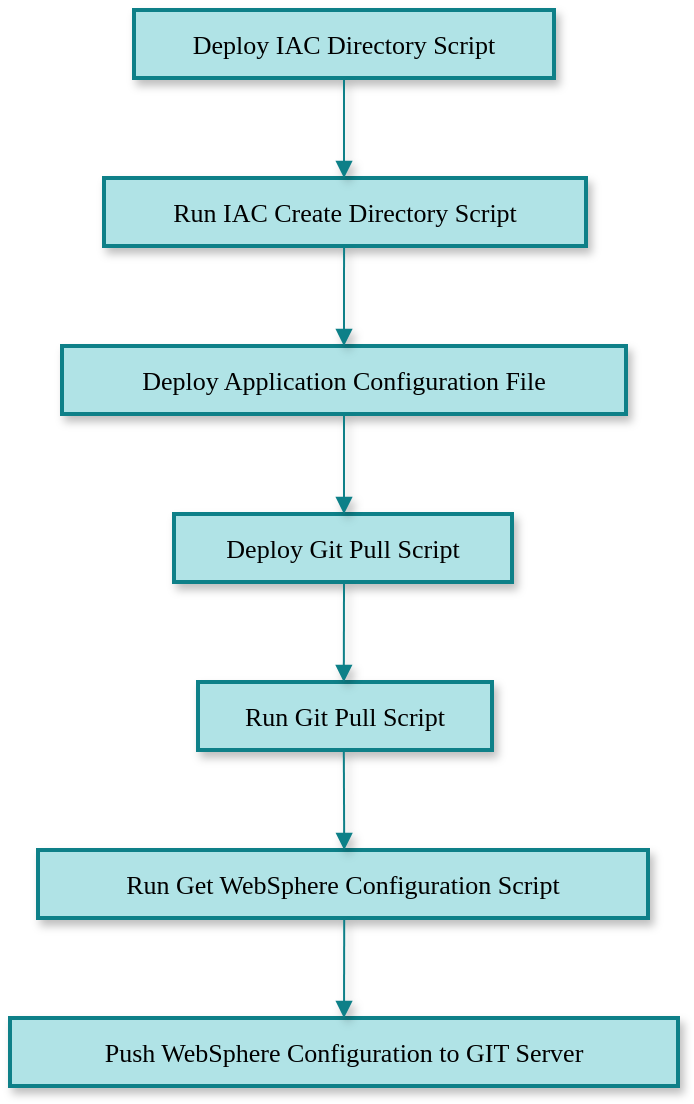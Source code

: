 <mxfile version="24.4.6" type="github">
  <diagram name="Page-1" id="O-N5DbO74u-YA0JpEBVj">
    <mxGraphModel dx="1434" dy="738" grid="1" gridSize="10" guides="1" tooltips="1" connect="1" arrows="1" fold="1" page="1" pageScale="1" pageWidth="850" pageHeight="1100" math="0" shadow="0">
      <root>
        <mxCell id="0" />
        <mxCell id="1" parent="0" />
        <mxCell id="Qr0gB3C9Frs6GiIeUBCw-1" value="Deploy IAC Directory Script" style="whiteSpace=wrap;strokeWidth=2;fillColor=#b0e3e6;strokeColor=#0e8088;shadow=1;fontFamily=aptos;fontSource=https%3A%2F%2Ffonts.googleapis.com%2Fcss%3Ffamily%3Daptos;fontSize=13;" vertex="1" parent="1">
          <mxGeometry x="332" y="140" width="210" height="34" as="geometry" />
        </mxCell>
        <mxCell id="Qr0gB3C9Frs6GiIeUBCw-2" value="Run IAC Create Directory Script" style="whiteSpace=wrap;strokeWidth=2;fillColor=#b0e3e6;strokeColor=#0e8088;shadow=1;fontFamily=aptos;fontSource=https%3A%2F%2Ffonts.googleapis.com%2Fcss%3Ffamily%3Daptos;fontSize=13;" vertex="1" parent="1">
          <mxGeometry x="317" y="224" width="241" height="34" as="geometry" />
        </mxCell>
        <mxCell id="Qr0gB3C9Frs6GiIeUBCw-3" value="Deploy Application Configuration File" style="whiteSpace=wrap;strokeWidth=2;fillColor=#b0e3e6;strokeColor=#0e8088;shadow=1;fontFamily=aptos;fontSource=https%3A%2F%2Ffonts.googleapis.com%2Fcss%3Ffamily%3Daptos;fontSize=13;" vertex="1" parent="1">
          <mxGeometry x="296" y="308" width="282" height="34" as="geometry" />
        </mxCell>
        <mxCell id="Qr0gB3C9Frs6GiIeUBCw-4" value="Deploy Git Pull Script" style="whiteSpace=wrap;strokeWidth=2;fillColor=#b0e3e6;strokeColor=#0e8088;shadow=1;fontFamily=aptos;fontSource=https%3A%2F%2Ffonts.googleapis.com%2Fcss%3Ffamily%3Daptos;fontSize=13;" vertex="1" parent="1">
          <mxGeometry x="352" y="392" width="169" height="34" as="geometry" />
        </mxCell>
        <mxCell id="Qr0gB3C9Frs6GiIeUBCw-5" value="Run Git Pull Script" style="whiteSpace=wrap;strokeWidth=2;fillColor=#b0e3e6;strokeColor=#0e8088;shadow=1;fontFamily=aptos;fontSource=https%3A%2F%2Ffonts.googleapis.com%2Fcss%3Ffamily%3Daptos;fontSize=13;" vertex="1" parent="1">
          <mxGeometry x="364" y="476" width="147" height="34" as="geometry" />
        </mxCell>
        <mxCell id="Qr0gB3C9Frs6GiIeUBCw-6" value="Run Get WebSphere Configuration Script" style="whiteSpace=wrap;strokeWidth=2;fillColor=#b0e3e6;strokeColor=#0e8088;shadow=1;fontFamily=aptos;fontSource=https%3A%2F%2Ffonts.googleapis.com%2Fcss%3Ffamily%3Daptos;fontSize=13;" vertex="1" parent="1">
          <mxGeometry x="284" y="560" width="305" height="34" as="geometry" />
        </mxCell>
        <mxCell id="Qr0gB3C9Frs6GiIeUBCw-7" value="Push WebSphere Configuration to GIT Server" style="whiteSpace=wrap;strokeWidth=2;fillColor=#b0e3e6;strokeColor=#0e8088;shadow=1;fontFamily=aptos;fontSource=https%3A%2F%2Ffonts.googleapis.com%2Fcss%3Ffamily%3Daptos;fontSize=13;" vertex="1" parent="1">
          <mxGeometry x="270" y="644" width="334" height="34" as="geometry" />
        </mxCell>
        <mxCell id="Qr0gB3C9Frs6GiIeUBCw-8" value="" style="curved=1;startArrow=none;endArrow=block;exitX=0.5;exitY=1;entryX=0.498;entryY=0;rounded=0;fillColor=#b0e3e6;strokeColor=#0e8088;shadow=1;fontFamily=aptos;fontSource=https%3A%2F%2Ffonts.googleapis.com%2Fcss%3Ffamily%3Daptos;fontSize=13;" edge="1" parent="1" source="Qr0gB3C9Frs6GiIeUBCw-1" target="Qr0gB3C9Frs6GiIeUBCw-2">
          <mxGeometry relative="1" as="geometry">
            <Array as="points" />
          </mxGeometry>
        </mxCell>
        <mxCell id="Qr0gB3C9Frs6GiIeUBCw-9" value="" style="curved=1;startArrow=none;endArrow=block;exitX=0.498;exitY=1;entryX=0.5;entryY=0;rounded=0;fillColor=#b0e3e6;strokeColor=#0e8088;shadow=1;fontFamily=aptos;fontSource=https%3A%2F%2Ffonts.googleapis.com%2Fcss%3Ffamily%3Daptos;fontSize=13;" edge="1" parent="1" source="Qr0gB3C9Frs6GiIeUBCw-2" target="Qr0gB3C9Frs6GiIeUBCw-3">
          <mxGeometry relative="1" as="geometry">
            <Array as="points" />
          </mxGeometry>
        </mxCell>
        <mxCell id="Qr0gB3C9Frs6GiIeUBCw-10" value="" style="curved=1;startArrow=none;endArrow=block;exitX=0.5;exitY=1;entryX=0.503;entryY=0;rounded=0;fillColor=#b0e3e6;strokeColor=#0e8088;shadow=1;fontFamily=aptos;fontSource=https%3A%2F%2Ffonts.googleapis.com%2Fcss%3Ffamily%3Daptos;fontSize=13;" edge="1" parent="1" source="Qr0gB3C9Frs6GiIeUBCw-3" target="Qr0gB3C9Frs6GiIeUBCw-4">
          <mxGeometry relative="1" as="geometry">
            <Array as="points" />
          </mxGeometry>
        </mxCell>
        <mxCell id="Qr0gB3C9Frs6GiIeUBCw-11" value="" style="curved=1;startArrow=none;endArrow=block;exitX=0.503;exitY=1;entryX=0.496;entryY=0;rounded=0;fillColor=#b0e3e6;strokeColor=#0e8088;shadow=1;fontFamily=aptos;fontSource=https%3A%2F%2Ffonts.googleapis.com%2Fcss%3Ffamily%3Daptos;fontSize=13;" edge="1" parent="1" source="Qr0gB3C9Frs6GiIeUBCw-4" target="Qr0gB3C9Frs6GiIeUBCw-5">
          <mxGeometry relative="1" as="geometry">
            <Array as="points" />
          </mxGeometry>
        </mxCell>
        <mxCell id="Qr0gB3C9Frs6GiIeUBCw-12" value="" style="curved=1;startArrow=none;endArrow=block;exitX=0.496;exitY=1;entryX=0.502;entryY=0;rounded=0;fillColor=#b0e3e6;strokeColor=#0e8088;shadow=1;fontFamily=aptos;fontSource=https%3A%2F%2Ffonts.googleapis.com%2Fcss%3Ffamily%3Daptos;fontSize=13;" edge="1" parent="1" source="Qr0gB3C9Frs6GiIeUBCw-5" target="Qr0gB3C9Frs6GiIeUBCw-6">
          <mxGeometry relative="1" as="geometry">
            <Array as="points" />
          </mxGeometry>
        </mxCell>
        <mxCell id="Qr0gB3C9Frs6GiIeUBCw-13" value="" style="curved=1;startArrow=none;endArrow=block;exitX=0.502;exitY=1;entryX=0.5;entryY=0;rounded=0;fillColor=#b0e3e6;strokeColor=#0e8088;shadow=1;fontFamily=aptos;fontSource=https%3A%2F%2Ffonts.googleapis.com%2Fcss%3Ffamily%3Daptos;fontSize=13;" edge="1" parent="1" source="Qr0gB3C9Frs6GiIeUBCw-6" target="Qr0gB3C9Frs6GiIeUBCw-7">
          <mxGeometry relative="1" as="geometry">
            <Array as="points" />
          </mxGeometry>
        </mxCell>
      </root>
    </mxGraphModel>
  </diagram>
</mxfile>
